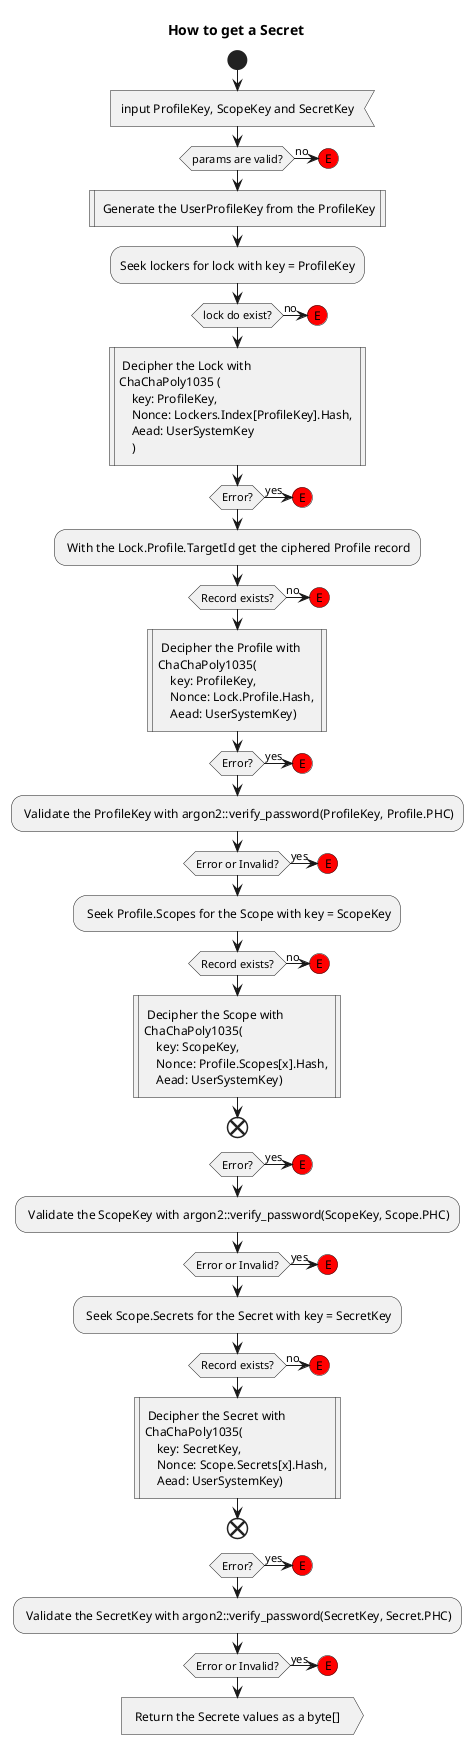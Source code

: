@startuml
title How to get a Secret
start
:input ProfileKey, ScopeKey and SecretKey<
if (params are valid?) then (no)
    #red:(E)
    detach
endif
: Generate the UserProfileKey from the ProfileKey|

:Seek lockers for lock with key = ProfileKey;
if (lock do exist?) then (no)
   #red:(E)
   kill
     
endif

: Decipher the Lock with 
ChaChaPoly1035 (
    key: ProfileKey, 
    Nonce: Lockers.Index[ProfileKey].Hash, 
    Aead: UserSystemKey
    ) |
if (Error?) then (yes)
    #red:(E)
    kill
endif

: With the Lock.Profile.TargetId get the ciphered Profile record;
if (Record exists?) then (no)
    #red:(E)
    kill
endif


: Decipher the Profile with 
ChaChaPoly1035(
    key: ProfileKey, 
    Nonce: Lock.Profile.Hash, 
    Aead: UserSystemKey)|
    
if (Error?) then (yes)
    #red:(E)
    kill
endif

: Validate the ProfileKey with argon2::verify_password(ProfileKey, Profile.PHC);
if (Error or Invalid?) then (yes)
    #red:(E)
    kill
endif

: Seek Profile.Scopes for the Scope with key = ScopeKey;
if (Record exists?) then (no)
    #red:(E)
    kill
endif

: Decipher the Scope with 
ChaChaPoly1035(
    key: ScopeKey, 
    Nonce: Profile.Scopes[x].Hash, 
    Aead: UserSystemKey)|
end
if (Error?) then (yes)
    #red:(E)
    kill
endif

: Validate the ScopeKey with argon2::verify_password(ScopeKey, Scope.PHC);
if (Error or Invalid?) then (yes)
    #red:(E)
    kill
endif

: Seek Scope.Secrets for the Secret with key = SecretKey;
if (Record exists?) then (no)
    #red:(E)
    kill
endif

: Decipher the Secret with 
ChaChaPoly1035(
    key: SecretKey, 
    Nonce: Scope.Secrets[x].Hash, 
    Aead: UserSystemKey)|
end
if (Error?) then (yes)
    #red:(E)
    kill
endif

: Validate the SecretKey with argon2::verify_password(SecretKey, Secret.PHC);
if (Error or Invalid?) then (yes)
    #red:(E)
    kill
endif

: Return the Secrete values as a byte[] >

@enduml